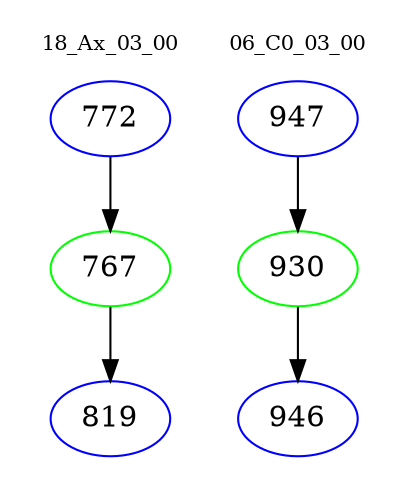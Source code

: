 digraph{
subgraph cluster_0 {
color = white
label = "18_Ax_03_00";
fontsize=10;
T0_772 [label="772", color="blue"]
T0_772 -> T0_767 [color="black"]
T0_767 [label="767", color="green"]
T0_767 -> T0_819 [color="black"]
T0_819 [label="819", color="blue"]
}
subgraph cluster_1 {
color = white
label = "06_C0_03_00";
fontsize=10;
T1_947 [label="947", color="blue"]
T1_947 -> T1_930 [color="black"]
T1_930 [label="930", color="green"]
T1_930 -> T1_946 [color="black"]
T1_946 [label="946", color="blue"]
}
}
